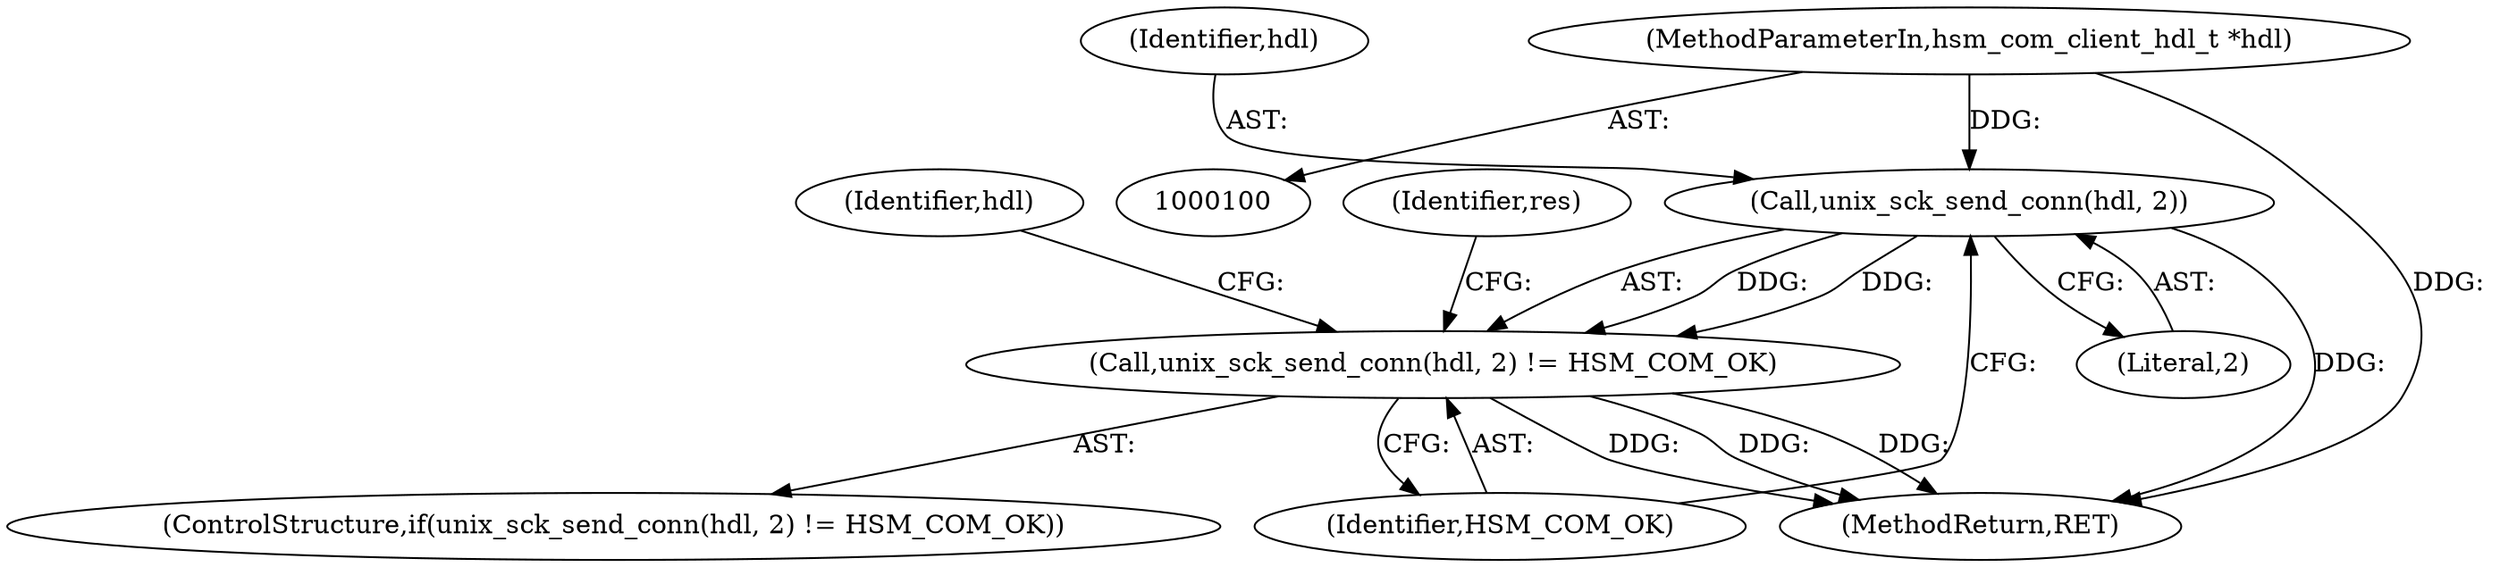 digraph "0_opa-ff_c5759e7b76f5bf844be6c6641cc1b356bbc83869_0@API" {
"1000263" [label="(Call,unix_sck_send_conn(hdl, 2))"];
"1000101" [label="(MethodParameterIn,hsm_com_client_hdl_t *hdl)"];
"1000262" [label="(Call,unix_sck_send_conn(hdl, 2) != HSM_COM_OK)"];
"1000270" [label="(Identifier,hdl)"];
"1000283" [label="(MethodReturn,RET)"];
"1000101" [label="(MethodParameterIn,hsm_com_client_hdl_t *hdl)"];
"1000261" [label="(ControlStructure,if(unix_sck_send_conn(hdl, 2) != HSM_COM_OK))"];
"1000277" [label="(Identifier,res)"];
"1000264" [label="(Identifier,hdl)"];
"1000263" [label="(Call,unix_sck_send_conn(hdl, 2))"];
"1000262" [label="(Call,unix_sck_send_conn(hdl, 2) != HSM_COM_OK)"];
"1000266" [label="(Identifier,HSM_COM_OK)"];
"1000265" [label="(Literal,2)"];
"1000263" -> "1000262"  [label="AST: "];
"1000263" -> "1000265"  [label="CFG: "];
"1000264" -> "1000263"  [label="AST: "];
"1000265" -> "1000263"  [label="AST: "];
"1000266" -> "1000263"  [label="CFG: "];
"1000263" -> "1000283"  [label="DDG: "];
"1000263" -> "1000262"  [label="DDG: "];
"1000263" -> "1000262"  [label="DDG: "];
"1000101" -> "1000263"  [label="DDG: "];
"1000101" -> "1000100"  [label="AST: "];
"1000101" -> "1000283"  [label="DDG: "];
"1000262" -> "1000261"  [label="AST: "];
"1000262" -> "1000266"  [label="CFG: "];
"1000266" -> "1000262"  [label="AST: "];
"1000270" -> "1000262"  [label="CFG: "];
"1000277" -> "1000262"  [label="CFG: "];
"1000262" -> "1000283"  [label="DDG: "];
"1000262" -> "1000283"  [label="DDG: "];
"1000262" -> "1000283"  [label="DDG: "];
}
